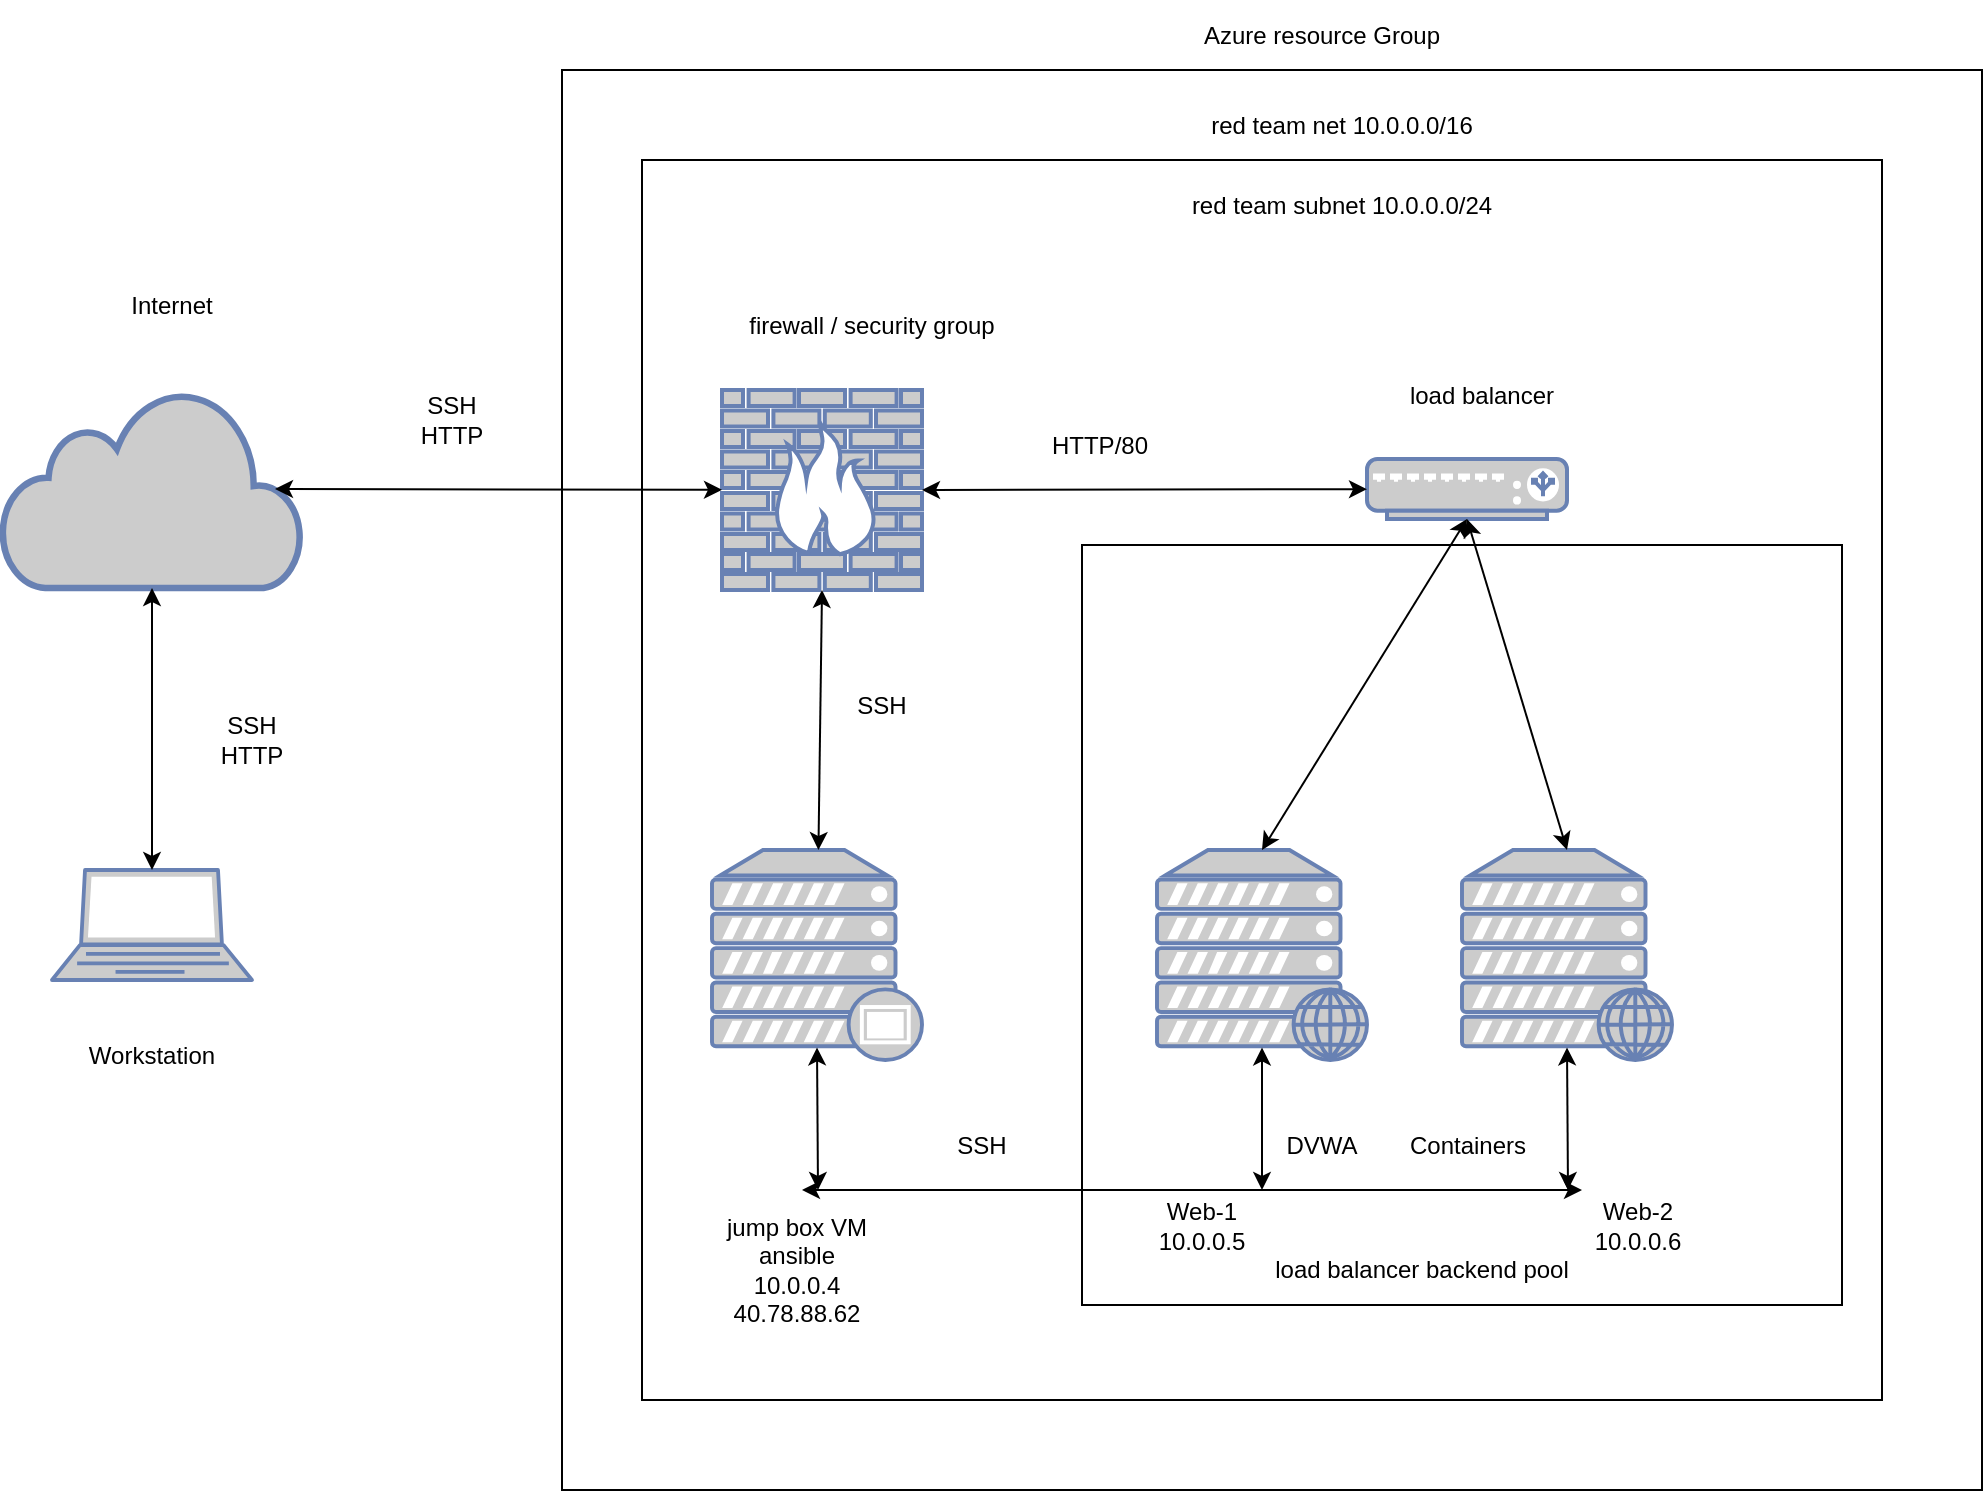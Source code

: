 <mxfile version="14.6.6" type="device"><diagram name="Page-1" id="bfe91b75-5d2c-26a0-9c1d-138518896778"><mxGraphModel dx="1422" dy="762" grid="1" gridSize="10" guides="1" tooltips="1" connect="1" arrows="1" fold="1" page="1" pageScale="1" pageWidth="1100" pageHeight="850" background="none" math="0" shadow="0"><root><mxCell id="0"/><mxCell id="1" parent="0"/><mxCell id="l0G8uwlCx2XAzXtiMfjh-5" value="" style="whiteSpace=wrap;html=1;aspect=fixed;fillColor=none;" vertex="1" parent="1"><mxGeometry x="360" y="40" width="710" height="710" as="geometry"/></mxCell><mxCell id="l0G8uwlCx2XAzXtiMfjh-4" value="" style="whiteSpace=wrap;html=1;aspect=fixed;fillColor=none;" vertex="1" parent="1"><mxGeometry x="400" y="85" width="620" height="620" as="geometry"/></mxCell><mxCell id="l0G8uwlCx2XAzXtiMfjh-1" value="" style="fontColor=#0066CC;verticalAlign=top;verticalLabelPosition=bottom;labelPosition=center;align=center;html=1;outlineConnect=0;fillColor=#CCCCCC;strokeColor=#6881B3;gradientColor=none;gradientDirection=north;strokeWidth=2;shape=mxgraph.networks.firewall;" vertex="1" parent="1"><mxGeometry x="440" y="200" width="100" height="100" as="geometry"/></mxCell><mxCell id="l0G8uwlCx2XAzXtiMfjh-2" value="" style="html=1;outlineConnect=0;fillColor=#CCCCCC;strokeColor=#6881B3;gradientColor=none;gradientDirection=north;strokeWidth=2;shape=mxgraph.networks.cloud;fontColor=#ffffff;" vertex="1" parent="1"><mxGeometry x="80" y="200" width="150" height="99" as="geometry"/></mxCell><mxCell id="l0G8uwlCx2XAzXtiMfjh-3" value="" style="fontColor=#0066CC;verticalAlign=top;verticalLabelPosition=bottom;labelPosition=center;align=center;html=1;outlineConnect=0;fillColor=#CCCCCC;strokeColor=#6881B3;gradientColor=none;gradientDirection=north;strokeWidth=2;shape=mxgraph.networks.laptop;" vertex="1" parent="1"><mxGeometry x="105" y="440" width="100" height="55" as="geometry"/></mxCell><mxCell id="l0G8uwlCx2XAzXtiMfjh-6" value="" style="whiteSpace=wrap;html=1;aspect=fixed;fillColor=none;" vertex="1" parent="1"><mxGeometry x="620" y="277.5" width="380" height="380" as="geometry"/></mxCell><mxCell id="l0G8uwlCx2XAzXtiMfjh-7" value="" style="fontColor=#0066CC;verticalAlign=top;verticalLabelPosition=bottom;labelPosition=center;align=center;html=1;outlineConnect=0;fillColor=#CCCCCC;strokeColor=#6881B3;gradientColor=none;gradientDirection=north;strokeWidth=2;shape=mxgraph.networks.web_server;" vertex="1" parent="1"><mxGeometry x="657.5" y="430" width="105" height="105" as="geometry"/></mxCell><mxCell id="l0G8uwlCx2XAzXtiMfjh-8" value="" style="fontColor=#0066CC;verticalAlign=top;verticalLabelPosition=bottom;labelPosition=center;align=center;html=1;outlineConnect=0;fillColor=#CCCCCC;strokeColor=#6881B3;gradientColor=none;gradientDirection=north;strokeWidth=2;shape=mxgraph.networks.web_server;" vertex="1" parent="1"><mxGeometry x="810" y="430" width="105" height="105" as="geometry"/></mxCell><mxCell id="l0G8uwlCx2XAzXtiMfjh-9" value="" style="fontColor=#0066CC;verticalAlign=top;verticalLabelPosition=bottom;labelPosition=center;align=center;html=1;outlineConnect=0;fillColor=#CCCCCC;strokeColor=#6881B3;gradientColor=none;gradientDirection=north;strokeWidth=2;shape=mxgraph.networks.load_balancer;" vertex="1" parent="1"><mxGeometry x="762.5" y="234.5" width="100" height="30" as="geometry"/></mxCell><mxCell id="l0G8uwlCx2XAzXtiMfjh-10" value="" style="fontColor=#0066CC;verticalAlign=top;verticalLabelPosition=bottom;labelPosition=center;align=center;html=1;outlineConnect=0;fillColor=#CCCCCC;strokeColor=#6881B3;gradientColor=none;gradientDirection=north;strokeWidth=2;shape=mxgraph.networks.proxy_server;" vertex="1" parent="1"><mxGeometry x="435" y="430" width="105" height="105" as="geometry"/></mxCell><mxCell id="l0G8uwlCx2XAzXtiMfjh-11" value="" style="endArrow=classic;startArrow=classic;html=1;exitX=0.5;exitY=0;exitDx=0;exitDy=0;exitPerimeter=0;" edge="1" parent="1" source="l0G8uwlCx2XAzXtiMfjh-3" target="l0G8uwlCx2XAzXtiMfjh-2"><mxGeometry width="50" height="50" relative="1" as="geometry"><mxPoint x="690" y="420" as="sourcePoint"/><mxPoint x="740" y="370" as="targetPoint"/></mxGeometry></mxCell><mxCell id="l0G8uwlCx2XAzXtiMfjh-12" value="" style="endArrow=classic;startArrow=classic;html=1;exitX=0.91;exitY=0.5;exitDx=0;exitDy=0;exitPerimeter=0;" edge="1" parent="1" source="l0G8uwlCx2XAzXtiMfjh-2" target="l0G8uwlCx2XAzXtiMfjh-1"><mxGeometry width="50" height="50" relative="1" as="geometry"><mxPoint x="690" y="420" as="sourcePoint"/><mxPoint x="740" y="370" as="targetPoint"/></mxGeometry></mxCell><mxCell id="l0G8uwlCx2XAzXtiMfjh-13" value="" style="endArrow=classic;startArrow=classic;html=1;exitX=1;exitY=0.5;exitDx=0;exitDy=0;exitPerimeter=0;" edge="1" parent="1" source="l0G8uwlCx2XAzXtiMfjh-1" target="l0G8uwlCx2XAzXtiMfjh-9"><mxGeometry width="50" height="50" relative="1" as="geometry"><mxPoint x="690" y="420" as="sourcePoint"/><mxPoint x="740" y="370" as="targetPoint"/></mxGeometry></mxCell><mxCell id="l0G8uwlCx2XAzXtiMfjh-14" value="" style="endArrow=classic;startArrow=classic;html=1;entryX=0.5;entryY=1;entryDx=0;entryDy=0;entryPerimeter=0;exitX=0.5;exitY=0;exitDx=0;exitDy=0;exitPerimeter=0;" edge="1" parent="1" source="l0G8uwlCx2XAzXtiMfjh-7" target="l0G8uwlCx2XAzXtiMfjh-9"><mxGeometry width="50" height="50" relative="1" as="geometry"><mxPoint x="690" y="420" as="sourcePoint"/><mxPoint x="740" y="370" as="targetPoint"/></mxGeometry></mxCell><mxCell id="l0G8uwlCx2XAzXtiMfjh-15" value="" style="endArrow=classic;startArrow=classic;html=1;entryX=0.5;entryY=1;entryDx=0;entryDy=0;entryPerimeter=0;exitX=0.5;exitY=0;exitDx=0;exitDy=0;exitPerimeter=0;" edge="1" parent="1" source="l0G8uwlCx2XAzXtiMfjh-8" target="l0G8uwlCx2XAzXtiMfjh-9"><mxGeometry width="50" height="50" relative="1" as="geometry"><mxPoint x="690" y="420" as="sourcePoint"/><mxPoint x="740" y="370" as="targetPoint"/></mxGeometry></mxCell><mxCell id="l0G8uwlCx2XAzXtiMfjh-16" value="" style="endArrow=classic;startArrow=classic;html=1;entryX=0.5;entryY=1;entryDx=0;entryDy=0;entryPerimeter=0;" edge="1" parent="1" source="l0G8uwlCx2XAzXtiMfjh-10" target="l0G8uwlCx2XAzXtiMfjh-1"><mxGeometry width="50" height="50" relative="1" as="geometry"><mxPoint x="690" y="420" as="sourcePoint"/><mxPoint x="740" y="370" as="targetPoint"/></mxGeometry></mxCell><mxCell id="l0G8uwlCx2XAzXtiMfjh-19" value="" style="endArrow=classic;startArrow=classic;html=1;entryX=0.5;entryY=0.94;entryDx=0;entryDy=0;entryPerimeter=0;" edge="1" parent="1" target="l0G8uwlCx2XAzXtiMfjh-10"><mxGeometry width="50" height="50" relative="1" as="geometry"><mxPoint x="488" y="600" as="sourcePoint"/><mxPoint x="740" y="370" as="targetPoint"/></mxGeometry></mxCell><mxCell id="l0G8uwlCx2XAzXtiMfjh-20" value="" style="endArrow=classic;startArrow=classic;html=1;" edge="1" parent="1"><mxGeometry width="50" height="50" relative="1" as="geometry"><mxPoint x="480" y="600" as="sourcePoint"/><mxPoint x="870" y="600" as="targetPoint"/></mxGeometry></mxCell><mxCell id="l0G8uwlCx2XAzXtiMfjh-21" value="" style="endArrow=classic;startArrow=classic;html=1;entryX=0.5;entryY=0.94;entryDx=0;entryDy=0;entryPerimeter=0;" edge="1" parent="1" target="l0G8uwlCx2XAzXtiMfjh-7"><mxGeometry width="50" height="50" relative="1" as="geometry"><mxPoint x="710" y="600" as="sourcePoint"/><mxPoint x="740" y="370" as="targetPoint"/></mxGeometry></mxCell><mxCell id="l0G8uwlCx2XAzXtiMfjh-22" value="" style="endArrow=classic;startArrow=classic;html=1;entryX=0.5;entryY=0.94;entryDx=0;entryDy=0;entryPerimeter=0;" edge="1" parent="1" target="l0G8uwlCx2XAzXtiMfjh-8"><mxGeometry width="50" height="50" relative="1" as="geometry"><mxPoint x="863" y="600" as="sourcePoint"/><mxPoint x="740" y="370" as="targetPoint"/></mxGeometry></mxCell><mxCell id="l0G8uwlCx2XAzXtiMfjh-23" value="Workstation" style="text;html=1;strokeColor=none;fillColor=none;align=center;verticalAlign=middle;whiteSpace=wrap;rounded=0;" vertex="1" parent="1"><mxGeometry x="120" y="515" width="70" height="35" as="geometry"/></mxCell><mxCell id="l0G8uwlCx2XAzXtiMfjh-24" value="Internet" style="text;html=1;strokeColor=none;fillColor=none;align=center;verticalAlign=middle;whiteSpace=wrap;rounded=0;" vertex="1" parent="1"><mxGeometry x="130" y="140" width="70" height="35" as="geometry"/></mxCell><mxCell id="l0G8uwlCx2XAzXtiMfjh-25" value="Azure resource Group" style="text;html=1;strokeColor=none;fillColor=none;align=center;verticalAlign=middle;whiteSpace=wrap;rounded=0;" vertex="1" parent="1"><mxGeometry x="660" y="5" width="160" height="35" as="geometry"/></mxCell><mxCell id="l0G8uwlCx2XAzXtiMfjh-26" value="red team net 10.0.0.0/16" style="text;html=1;strokeColor=none;fillColor=none;align=center;verticalAlign=middle;whiteSpace=wrap;rounded=0;" vertex="1" parent="1"><mxGeometry x="670" y="50" width="160" height="35" as="geometry"/></mxCell><mxCell id="l0G8uwlCx2XAzXtiMfjh-27" value="red team subnet 10.0.0.0/24" style="text;html=1;strokeColor=none;fillColor=none;align=center;verticalAlign=middle;whiteSpace=wrap;rounded=0;" vertex="1" parent="1"><mxGeometry x="670" y="90" width="160" height="35" as="geometry"/></mxCell><mxCell id="l0G8uwlCx2XAzXtiMfjh-28" value="firewall / security group" style="text;html=1;strokeColor=none;fillColor=none;align=center;verticalAlign=middle;whiteSpace=wrap;rounded=0;" vertex="1" parent="1"><mxGeometry x="435" y="150" width="160" height="35" as="geometry"/></mxCell><mxCell id="l0G8uwlCx2XAzXtiMfjh-29" value="load balancer&lt;br&gt;" style="text;html=1;strokeColor=none;fillColor=none;align=center;verticalAlign=middle;whiteSpace=wrap;rounded=0;" vertex="1" parent="1"><mxGeometry x="770" y="185" width="100" height="35" as="geometry"/></mxCell><mxCell id="l0G8uwlCx2XAzXtiMfjh-30" value="jump box VM ansible&lt;br&gt;10.0.0.4&lt;br&gt;40.78.88.62" style="text;html=1;strokeColor=none;fillColor=none;align=center;verticalAlign=middle;whiteSpace=wrap;rounded=0;" vertex="1" parent="1"><mxGeometry x="435" y="600" width="85" height="80" as="geometry"/></mxCell><mxCell id="l0G8uwlCx2XAzXtiMfjh-31" value="DVWA" style="text;html=1;strokeColor=none;fillColor=none;align=center;verticalAlign=middle;whiteSpace=wrap;rounded=0;" vertex="1" parent="1"><mxGeometry x="720" y="560" width="40" height="35" as="geometry"/></mxCell><mxCell id="l0G8uwlCx2XAzXtiMfjh-32" value="Containers" style="text;html=1;strokeColor=none;fillColor=none;align=center;verticalAlign=middle;whiteSpace=wrap;rounded=0;" vertex="1" parent="1"><mxGeometry x="777.5" y="560" width="70" height="35" as="geometry"/></mxCell><mxCell id="l0G8uwlCx2XAzXtiMfjh-33" value="load balancer backend pool" style="text;html=1;strokeColor=none;fillColor=none;align=center;verticalAlign=middle;whiteSpace=wrap;rounded=0;" vertex="1" parent="1"><mxGeometry x="710" y="622.5" width="160" height="35" as="geometry"/></mxCell><mxCell id="l0G8uwlCx2XAzXtiMfjh-34" value="Web-1 10.0.0.5" style="text;html=1;strokeColor=none;fillColor=none;align=center;verticalAlign=middle;whiteSpace=wrap;rounded=0;" vertex="1" parent="1"><mxGeometry x="650" y="600" width="60" height="35" as="geometry"/></mxCell><mxCell id="l0G8uwlCx2XAzXtiMfjh-35" value="Web-2 10.0.0.6" style="text;html=1;strokeColor=none;fillColor=none;align=center;verticalAlign=middle;whiteSpace=wrap;rounded=0;" vertex="1" parent="1"><mxGeometry x="862.5" y="600" width="70" height="35" as="geometry"/></mxCell><mxCell id="l0G8uwlCx2XAzXtiMfjh-36" value="SSH" style="text;html=1;strokeColor=none;fillColor=none;align=center;verticalAlign=middle;whiteSpace=wrap;rounded=0;" vertex="1" parent="1"><mxGeometry x="550" y="560" width="40" height="35" as="geometry"/></mxCell><mxCell id="l0G8uwlCx2XAzXtiMfjh-37" value="SSH" style="text;html=1;strokeColor=none;fillColor=none;align=center;verticalAlign=middle;whiteSpace=wrap;rounded=0;" vertex="1" parent="1"><mxGeometry x="500" y="340" width="40" height="35" as="geometry"/></mxCell><mxCell id="l0G8uwlCx2XAzXtiMfjh-38" value="HTTP/80" style="text;html=1;strokeColor=none;fillColor=none;align=center;verticalAlign=middle;whiteSpace=wrap;rounded=0;" vertex="1" parent="1"><mxGeometry x="600" y="210" width="57.5" height="35" as="geometry"/></mxCell><mxCell id="l0G8uwlCx2XAzXtiMfjh-39" value="SSH&lt;br&gt;HTTP" style="text;html=1;strokeColor=none;fillColor=none;align=center;verticalAlign=middle;whiteSpace=wrap;rounded=0;" vertex="1" parent="1"><mxGeometry x="170" y="350" width="70" height="50" as="geometry"/></mxCell><mxCell id="l0G8uwlCx2XAzXtiMfjh-40" value="SSH&lt;br&gt;HTTP" style="text;html=1;strokeColor=none;fillColor=none;align=center;verticalAlign=middle;whiteSpace=wrap;rounded=0;" vertex="1" parent="1"><mxGeometry x="270" y="190" width="70" height="50" as="geometry"/></mxCell></root></mxGraphModel></diagram></mxfile>